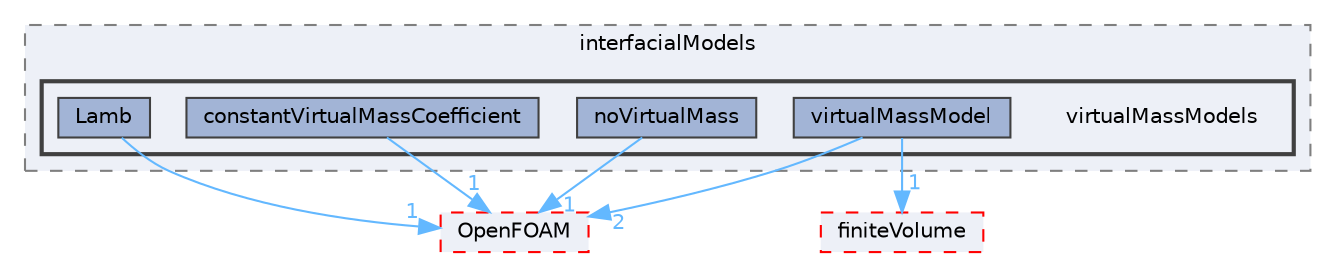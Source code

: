 digraph "src/phaseSystemModels/reactingEuler/multiphaseSystem/interfacialModels/virtualMassModels"
{
 // LATEX_PDF_SIZE
  bgcolor="transparent";
  edge [fontname=Helvetica,fontsize=10,labelfontname=Helvetica,labelfontsize=10];
  node [fontname=Helvetica,fontsize=10,shape=box,height=0.2,width=0.4];
  compound=true
  subgraph clusterdir_ac9b567ee06e9b41f0fd1a36001841c5 {
    graph [ bgcolor="#edf0f7", pencolor="grey50", label="interfacialModels", fontname=Helvetica,fontsize=10 style="filled,dashed", URL="dir_ac9b567ee06e9b41f0fd1a36001841c5.html",tooltip=""]
  subgraph clusterdir_1bf8d208a3418c46aaa64541698a40f7 {
    graph [ bgcolor="#edf0f7", pencolor="grey25", label="", fontname=Helvetica,fontsize=10 style="filled,bold", URL="dir_1bf8d208a3418c46aaa64541698a40f7.html",tooltip=""]
    dir_1bf8d208a3418c46aaa64541698a40f7 [shape=plaintext, label="virtualMassModels"];
  dir_183c6f4237bbab4649567a5e633fa404 [label="constantVirtualMassCoefficient", fillcolor="#a2b4d6", color="grey25", style="filled", URL="dir_183c6f4237bbab4649567a5e633fa404.html",tooltip=""];
  dir_4f49d2c052d9c18b1ecb708c060e7b42 [label="Lamb", fillcolor="#a2b4d6", color="grey25", style="filled", URL="dir_4f49d2c052d9c18b1ecb708c060e7b42.html",tooltip=""];
  dir_6c49399371bf489d5f20cb695976b227 [label="noVirtualMass", fillcolor="#a2b4d6", color="grey25", style="filled", URL="dir_6c49399371bf489d5f20cb695976b227.html",tooltip=""];
  dir_5ba14306b2041c713921df472ee2482f [label="virtualMassModel", fillcolor="#a2b4d6", color="grey25", style="filled", URL="dir_5ba14306b2041c713921df472ee2482f.html",tooltip=""];
  }
  }
  dir_9bd15774b555cf7259a6fa18f99fe99b [label="finiteVolume", fillcolor="#edf0f7", color="red", style="filled,dashed", URL="dir_9bd15774b555cf7259a6fa18f99fe99b.html",tooltip=""];
  dir_c5473ff19b20e6ec4dfe5c310b3778a8 [label="OpenFOAM", fillcolor="#edf0f7", color="red", style="filled,dashed", URL="dir_c5473ff19b20e6ec4dfe5c310b3778a8.html",tooltip=""];
  dir_183c6f4237bbab4649567a5e633fa404->dir_c5473ff19b20e6ec4dfe5c310b3778a8 [headlabel="1", labeldistance=1.5 headhref="dir_000644_002695.html" href="dir_000644_002695.html" color="steelblue1" fontcolor="steelblue1"];
  dir_4f49d2c052d9c18b1ecb708c060e7b42->dir_c5473ff19b20e6ec4dfe5c310b3778a8 [headlabel="1", labeldistance=1.5 headhref="dir_002075_002695.html" href="dir_002075_002695.html" color="steelblue1" fontcolor="steelblue1"];
  dir_6c49399371bf489d5f20cb695976b227->dir_c5473ff19b20e6ec4dfe5c310b3778a8 [headlabel="1", labeldistance=1.5 headhref="dir_002609_002695.html" href="dir_002609_002695.html" color="steelblue1" fontcolor="steelblue1"];
  dir_5ba14306b2041c713921df472ee2482f->dir_9bd15774b555cf7259a6fa18f99fe99b [headlabel="1", labeldistance=1.5 headhref="dir_004277_001387.html" href="dir_004277_001387.html" color="steelblue1" fontcolor="steelblue1"];
  dir_5ba14306b2041c713921df472ee2482f->dir_c5473ff19b20e6ec4dfe5c310b3778a8 [headlabel="2", labeldistance=1.5 headhref="dir_004277_002695.html" href="dir_004277_002695.html" color="steelblue1" fontcolor="steelblue1"];
}
